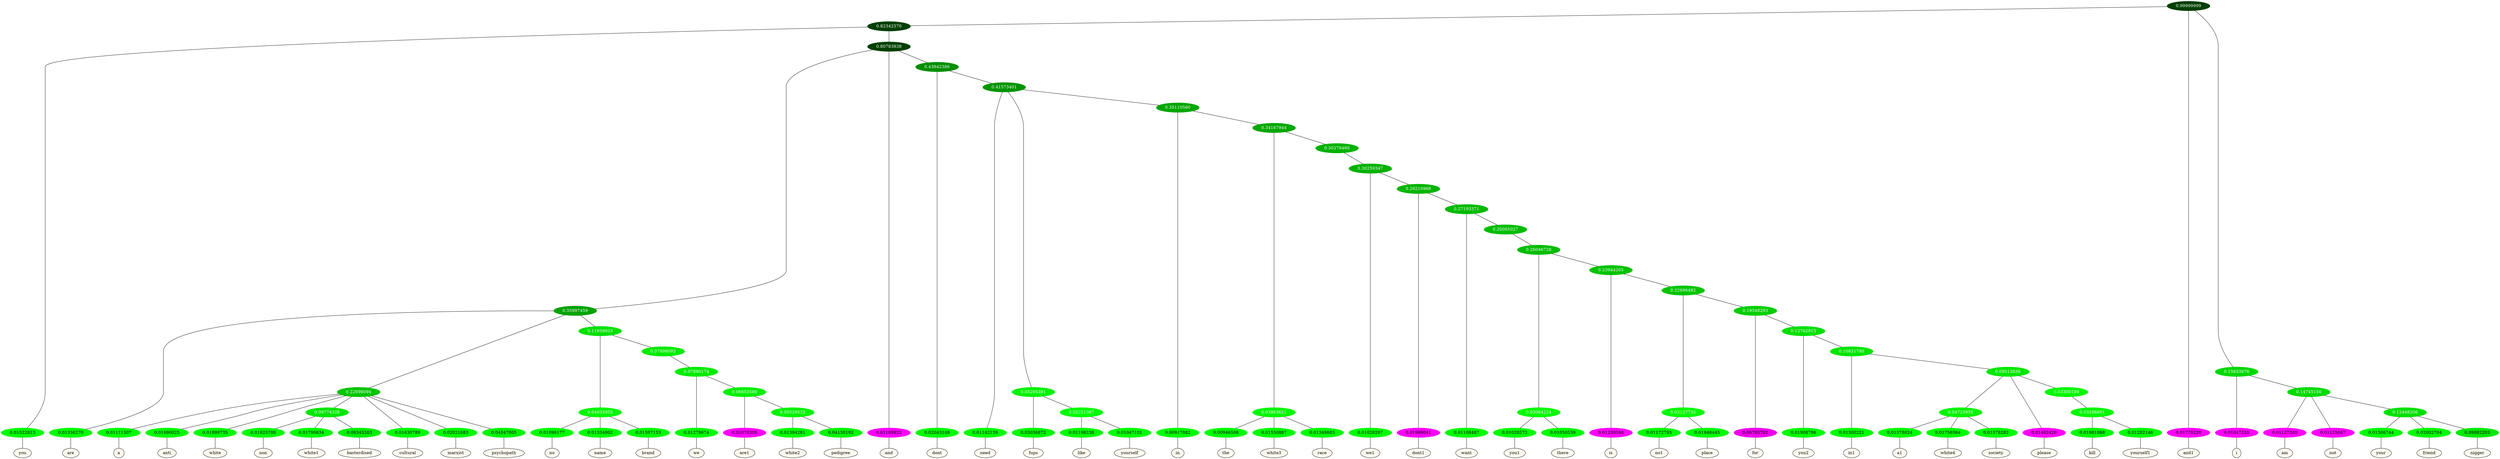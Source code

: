 graph {
	node [format=png height=0.15 nodesep=0.001 ordering=out overlap=prism overlap_scaling=0.01 ranksep=0.001 ratio=0.2 style=filled width=0.15]
	{
		rank=same
		a_w_4 [label=you color=black fillcolor=floralwhite style="filled,solid"]
		a_w_14 [label=are color=black fillcolor=floralwhite style="filled,solid"]
		a_w_22 [label=a color=black fillcolor=floralwhite style="filled,solid"]
		a_w_23 [label=anti color=black fillcolor=floralwhite style="filled,solid"]
		a_w_24 [label=white color=black fillcolor=floralwhite style="filled,solid"]
		a_w_34 [label=non color=black fillcolor=floralwhite style="filled,solid"]
		a_w_35 [label=white1 color=black fillcolor=floralwhite style="filled,solid"]
		a_w_36 [label=basterdised color=black fillcolor=floralwhite style="filled,solid"]
		a_w_26 [label=cultural color=black fillcolor=floralwhite style="filled,solid"]
		a_w_27 [label=marxist color=black fillcolor=floralwhite style="filled,solid"]
		a_w_28 [label=psychopath color=black fillcolor=floralwhite style="filled,solid"]
		a_w_37 [label=no color=black fillcolor=floralwhite style="filled,solid"]
		a_w_38 [label=name color=black fillcolor=floralwhite style="filled,solid"]
		a_w_39 [label=brand color=black fillcolor=floralwhite style="filled,solid"]
		a_w_45 [label=we color=black fillcolor=floralwhite style="filled,solid"]
		a_w_51 [label=are1 color=black fillcolor=floralwhite style="filled,solid"]
		a_w_57 [label=white2 color=black fillcolor=floralwhite style="filled,solid"]
		a_w_58 [label=pedigree color=black fillcolor=floralwhite style="filled,solid"]
		a_w_9 [label=and color=black fillcolor=floralwhite style="filled,solid"]
		a_w_17 [label=dont color=black fillcolor=floralwhite style="filled,solid"]
		a_w_31 [label=need color=black fillcolor=floralwhite style="filled,solid"]
		a_w_41 [label=fups color=black fillcolor=floralwhite style="filled,solid"]
		a_w_47 [label=like color=black fillcolor=floralwhite style="filled,solid"]
		a_w_48 [label=yourself color=black fillcolor=floralwhite style="filled,solid"]
		a_w_43 [label=in color=black fillcolor=floralwhite style="filled,solid"]
		a_w_53 [label=the color=black fillcolor=floralwhite style="filled,solid"]
		a_w_54 [label=white3 color=black fillcolor=floralwhite style="filled,solid"]
		a_w_55 [label=race color=black fillcolor=floralwhite style="filled,solid"]
		a_w_59 [label=we1 color=black fillcolor=floralwhite style="filled,solid"]
		a_w_61 [label=dont1 color=black fillcolor=floralwhite style="filled,solid"]
		a_w_63 [label=want color=black fillcolor=floralwhite style="filled,solid"]
		a_w_68 [label=you1 color=black fillcolor=floralwhite style="filled,solid"]
		a_w_69 [label=there color=black fillcolor=floralwhite style="filled,solid"]
		a_w_70 [label=is color=black fillcolor=floralwhite style="filled,solid"]
		a_w_74 [label=no1 color=black fillcolor=floralwhite style="filled,solid"]
		a_w_75 [label=place color=black fillcolor=floralwhite style="filled,solid"]
		a_w_76 [label=for color=black fillcolor=floralwhite style="filled,solid"]
		a_w_78 [label=you2 color=black fillcolor=floralwhite style="filled,solid"]
		a_w_80 [label=in1 color=black fillcolor=floralwhite style="filled,solid"]
		a_w_85 [label=a1 color=black fillcolor=floralwhite style="filled,solid"]
		a_w_86 [label=white4 color=black fillcolor=floralwhite style="filled,solid"]
		a_w_87 [label=society color=black fillcolor=floralwhite style="filled,solid"]
		a_w_83 [label=please color=black fillcolor=floralwhite style="filled,solid"]
		a_w_89 [label=kill color=black fillcolor=floralwhite style="filled,solid"]
		a_w_90 [label=yourself1 color=black fillcolor=floralwhite style="filled,solid"]
		a_w_2 [label=and1 color=black fillcolor=floralwhite style="filled,solid"]
		a_w_6 [label=i color=black fillcolor=floralwhite style="filled,solid"]
		a_w_11 [label=am color=black fillcolor=floralwhite style="filled,solid"]
		a_w_12 [label=not color=black fillcolor=floralwhite style="filled,solid"]
		a_w_19 [label=your color=black fillcolor=floralwhite style="filled,solid"]
		a_w_20 [label=friend color=black fillcolor=floralwhite style="filled,solid"]
		a_w_21 [label=nigger color=black fillcolor=floralwhite style="filled,solid"]
	}
	a_n_4 -- a_w_4
	a_n_14 -- a_w_14
	a_n_22 -- a_w_22
	a_n_23 -- a_w_23
	a_n_24 -- a_w_24
	a_n_34 -- a_w_34
	a_n_35 -- a_w_35
	a_n_36 -- a_w_36
	a_n_26 -- a_w_26
	a_n_27 -- a_w_27
	a_n_28 -- a_w_28
	a_n_37 -- a_w_37
	a_n_38 -- a_w_38
	a_n_39 -- a_w_39
	a_n_45 -- a_w_45
	a_n_51 -- a_w_51
	a_n_57 -- a_w_57
	a_n_58 -- a_w_58
	a_n_9 -- a_w_9
	a_n_17 -- a_w_17
	a_n_31 -- a_w_31
	a_n_41 -- a_w_41
	a_n_47 -- a_w_47
	a_n_48 -- a_w_48
	a_n_43 -- a_w_43
	a_n_53 -- a_w_53
	a_n_54 -- a_w_54
	a_n_55 -- a_w_55
	a_n_59 -- a_w_59
	a_n_61 -- a_w_61
	a_n_63 -- a_w_63
	a_n_68 -- a_w_68
	a_n_69 -- a_w_69
	a_n_70 -- a_w_70
	a_n_74 -- a_w_74
	a_n_75 -- a_w_75
	a_n_76 -- a_w_76
	a_n_78 -- a_w_78
	a_n_80 -- a_w_80
	a_n_85 -- a_w_85
	a_n_86 -- a_w_86
	a_n_87 -- a_w_87
	a_n_83 -- a_w_83
	a_n_89 -- a_w_89
	a_n_90 -- a_w_90
	a_n_2 -- a_w_2
	a_n_6 -- a_w_6
	a_n_11 -- a_w_11
	a_n_12 -- a_w_12
	a_n_19 -- a_w_19
	a_n_20 -- a_w_20
	a_n_21 -- a_w_21
	{
		rank=same
		a_n_4 [label=0.01522813 color="0.334 1.000 0.985" fontcolor=black]
		a_n_14 [label=0.01336270 color="0.334 1.000 0.987" fontcolor=black]
		a_n_22 [label=0.01111507 color="0.334 1.000 0.989" fontcolor=black]
		a_n_23 [label=0.01690025 color="0.334 1.000 0.983" fontcolor=black]
		a_n_24 [label=0.01899735 color="0.334 1.000 0.981" fontcolor=black]
		a_n_34 [label=0.01625780 color="0.334 1.000 0.984" fontcolor=black]
		a_n_35 [label=0.01790834 color="0.334 1.000 0.982" fontcolor=black]
		a_n_36 [label=0.06345203 color="0.334 1.000 0.937" fontcolor=black]
		a_n_26 [label=0.01630789 color="0.334 1.000 0.984" fontcolor=black]
		a_n_27 [label=0.02021683 color="0.334 1.000 0.980" fontcolor=black]
		a_n_28 [label=0.04547005 color="0.334 1.000 0.955" fontcolor=black]
		a_n_37 [label=0.01098177 color="0.334 1.000 0.989" fontcolor=black]
		a_n_38 [label=0.01334902 color="0.334 1.000 0.987" fontcolor=black]
		a_n_39 [label=0.01597153 color="0.334 1.000 0.984" fontcolor=black]
		a_n_45 [label=0.01278674 color="0.334 1.000 0.987" fontcolor=black]
		a_n_51 [label=0.01070305 color="0.835 1.000 0.989" fontcolor=black]
		a_n_57 [label=0.01394281 color="0.334 1.000 0.986" fontcolor=black]
		a_n_58 [label=0.04130192 color="0.334 1.000 0.959" fontcolor=black]
		a_n_9 [label=0.01109822 color="0.835 1.000 0.989" fontcolor=black]
		a_n_17 [label=0.02043149 color="0.334 1.000 0.980" fontcolor=black]
		a_n_31 [label=0.01142159 color="0.334 1.000 0.989" fontcolor=black]
		a_n_41 [label=0.03036872 color="0.334 1.000 0.970" fontcolor=black]
		a_n_47 [label=0.01198238 color="0.334 1.000 0.988" fontcolor=black]
		a_n_48 [label=0.01047101 color="0.334 1.000 0.990" fontcolor=black]
		a_n_43 [label=0.00917882 color="0.334 1.000 0.991" fontcolor=black]
		a_n_53 [label=0.00946508 color="0.334 1.000 0.991" fontcolor=black]
		a_n_54 [label=0.01550887 color="0.334 1.000 0.984" fontcolor=black]
		a_n_55 [label=0.01349603 color="0.334 1.000 0.987" fontcolor=black]
		a_n_59 [label=0.01028267 color="0.334 1.000 0.990" fontcolor=black]
		a_n_61 [label=0.01999041 color="0.835 1.000 0.980" fontcolor=black]
		a_n_63 [label=0.01108487 color="0.334 1.000 0.989" fontcolor=black]
		a_n_68 [label=0.01028573 color="0.334 1.000 0.990" fontcolor=black]
		a_n_69 [label=0.01050539 color="0.334 1.000 0.989" fontcolor=black]
		a_n_70 [label=0.01230048 color="0.835 1.000 0.988" fontcolor=black]
		a_n_74 [label=0.01172793 color="0.334 1.000 0.988" fontcolor=black]
		a_n_75 [label=0.01948445 color="0.334 1.000 0.981" fontcolor=black]
		a_n_76 [label=0.06765762 color="0.835 1.000 0.932" fontcolor=black]
		a_n_78 [label=0.01908796 color="0.334 1.000 0.981" fontcolor=black]
		a_n_80 [label=0.01300221 color="0.334 1.000 0.987" fontcolor=black]
		a_n_85 [label=0.01378824 color="0.334 1.000 0.986" fontcolor=black]
		a_n_86 [label=0.01756564 color="0.334 1.000 0.982" fontcolor=black]
		a_n_87 [label=0.01578282 color="0.334 1.000 0.984" fontcolor=black]
		a_n_83 [label=0.01462426 color="0.835 1.000 0.985" fontcolor=black]
		a_n_89 [label=0.01981868 color="0.334 1.000 0.980" fontcolor=black]
		a_n_90 [label=0.01282146 color="0.334 1.000 0.987" fontcolor=black]
		a_n_2 [label=0.01776228 color="0.835 1.000 0.982" fontcolor=black]
		a_n_6 [label=0.01047255 color="0.835 1.000 0.990" fontcolor=black]
		a_n_11 [label=0.01127205 color="0.835 1.000 0.989" fontcolor=black]
		a_n_12 [label=0.01125047 color="0.835 1.000 0.989" fontcolor=black]
		a_n_19 [label=0.01306744 color="0.334 1.000 0.987" fontcolor=black]
		a_n_20 [label=0.02002704 color="0.334 1.000 0.980" fontcolor=black]
		a_n_21 [label=0.09082203 color="0.334 1.000 0.909" fontcolor=black]
	}
	a_n_0 [label=0.99999999 color="0.334 1.000 0.250" fontcolor=grey99]
	a_n_1 [label=0.82342570 color="0.334 1.000 0.250" fontcolor=grey99]
	a_n_0 -- a_n_1
	a_n_0 -- a_n_2
	a_n_3 [label=0.15833676 color="0.334 1.000 0.842" fontcolor=grey99]
	a_n_0 -- a_n_3
	a_n_1 -- a_n_4
	a_n_5 [label=0.80783838 color="0.334 1.000 0.250" fontcolor=grey99]
	a_n_1 -- a_n_5
	a_n_3 -- a_n_6
	a_n_7 [label=0.14745150 color="0.334 1.000 0.853" fontcolor=grey99]
	a_n_3 -- a_n_7
	a_n_8 [label=0.35997459 color="0.334 1.000 0.640" fontcolor=grey99]
	a_n_5 -- a_n_8
	a_n_5 -- a_n_9
	a_n_10 [label=0.43642386 color="0.334 1.000 0.564" fontcolor=grey99]
	a_n_5 -- a_n_10
	a_n_7 -- a_n_11
	a_n_7 -- a_n_12
	a_n_13 [label=0.12448206 color="0.334 1.000 0.876" fontcolor=grey99]
	a_n_7 -- a_n_13
	a_n_8 -- a_n_14
	a_n_15 [label=0.22698094 color="0.334 1.000 0.773" fontcolor=grey99]
	a_n_8 -- a_n_15
	a_n_16 [label=0.11939933 color="0.334 1.000 0.881" fontcolor=grey99]
	a_n_8 -- a_n_16
	a_n_10 -- a_n_17
	a_n_18 [label=0.41573401 color="0.334 1.000 0.584" fontcolor=grey99]
	a_n_10 -- a_n_18
	a_n_13 -- a_n_19
	a_n_13 -- a_n_20
	a_n_13 -- a_n_21
	a_n_15 -- a_n_22
	a_n_15 -- a_n_23
	a_n_15 -- a_n_24
	a_n_25 [label=0.09774328 color="0.334 1.000 0.902" fontcolor=grey99]
	a_n_15 -- a_n_25
	a_n_15 -- a_n_26
	a_n_15 -- a_n_27
	a_n_15 -- a_n_28
	a_n_29 [label=0.04033505 color="0.334 1.000 0.960" fontcolor=grey99]
	a_n_16 -- a_n_29
	a_n_30 [label=0.07898095 color="0.334 1.000 0.921" fontcolor=grey99]
	a_n_16 -- a_n_30
	a_n_18 -- a_n_31
	a_n_32 [label=0.05295391 color="0.334 1.000 0.947" fontcolor=grey99]
	a_n_18 -- a_n_32
	a_n_33 [label=0.35110560 color="0.334 1.000 0.649" fontcolor=grey99]
	a_n_18 -- a_n_33
	a_n_25 -- a_n_34
	a_n_25 -- a_n_35
	a_n_25 -- a_n_36
	a_n_29 -- a_n_37
	a_n_29 -- a_n_38
	a_n_29 -- a_n_39
	a_n_40 [label=0.07890174 color="0.334 1.000 0.921" fontcolor=grey99]
	a_n_30 -- a_n_40
	a_n_32 -- a_n_41
	a_n_42 [label=0.02251387 color="0.334 1.000 0.977" fontcolor=grey99]
	a_n_32 -- a_n_42
	a_n_33 -- a_n_43
	a_n_44 [label=0.34167944 color="0.334 1.000 0.658" fontcolor=grey99]
	a_n_33 -- a_n_44
	a_n_40 -- a_n_45
	a_n_46 [label=0.06603580 color="0.334 1.000 0.934" fontcolor=grey99]
	a_n_40 -- a_n_46
	a_n_42 -- a_n_47
	a_n_42 -- a_n_48
	a_n_49 [label=0.03863621 color="0.334 1.000 0.961" fontcolor=grey99]
	a_n_44 -- a_n_49
	a_n_50 [label=0.30279460 color="0.334 1.000 0.697" fontcolor=grey99]
	a_n_44 -- a_n_50
	a_n_46 -- a_n_51
	a_n_52 [label=0.05529533 color="0.334 1.000 0.945" fontcolor=grey99]
	a_n_46 -- a_n_52
	a_n_49 -- a_n_53
	a_n_49 -- a_n_54
	a_n_49 -- a_n_55
	a_n_56 [label=0.30259347 color="0.334 1.000 0.697" fontcolor=grey99]
	a_n_50 -- a_n_56
	a_n_52 -- a_n_57
	a_n_52 -- a_n_58
	a_n_56 -- a_n_59
	a_n_60 [label=0.29210968 color="0.334 1.000 0.708" fontcolor=grey99]
	a_n_56 -- a_n_60
	a_n_60 -- a_n_61
	a_n_62 [label=0.27193371 color="0.334 1.000 0.728" fontcolor=grey99]
	a_n_60 -- a_n_62
	a_n_62 -- a_n_63
	a_n_64 [label=0.26065027 color="0.334 1.000 0.739" fontcolor=grey99]
	a_n_62 -- a_n_64
	a_n_65 [label=0.26046728 color="0.334 1.000 0.740" fontcolor=grey99]
	a_n_64 -- a_n_65
	a_n_66 [label=0.02084224 color="0.334 1.000 0.979" fontcolor=grey99]
	a_n_65 -- a_n_66
	a_n_67 [label=0.23944205 color="0.334 1.000 0.761" fontcolor=grey99]
	a_n_65 -- a_n_67
	a_n_66 -- a_n_68
	a_n_66 -- a_n_69
	a_n_67 -- a_n_70
	a_n_71 [label=0.22696482 color="0.334 1.000 0.773" fontcolor=grey99]
	a_n_67 -- a_n_71
	a_n_72 [label=0.03127726 color="0.334 1.000 0.969" fontcolor=grey99]
	a_n_71 -- a_n_72
	a_n_73 [label=0.19548293 color="0.334 1.000 0.805" fontcolor=grey99]
	a_n_71 -- a_n_73
	a_n_72 -- a_n_74
	a_n_72 -- a_n_75
	a_n_73 -- a_n_76
	a_n_77 [label=0.12762915 color="0.334 1.000 0.872" fontcolor=grey99]
	a_n_73 -- a_n_77
	a_n_77 -- a_n_78
	a_n_79 [label=0.10831780 color="0.334 1.000 0.892" fontcolor=grey99]
	a_n_77 -- a_n_79
	a_n_79 -- a_n_80
	a_n_81 [label=0.09513836 color="0.334 1.000 0.905" fontcolor=grey99]
	a_n_79 -- a_n_81
	a_n_82 [label=0.04723955 color="0.334 1.000 0.953" fontcolor=grey99]
	a_n_81 -- a_n_82
	a_n_81 -- a_n_83
	a_n_84 [label=0.03309189 color="0.334 1.000 0.967" fontcolor=grey99]
	a_n_81 -- a_n_84
	a_n_82 -- a_n_85
	a_n_82 -- a_n_86
	a_n_82 -- a_n_87
	a_n_88 [label=0.03286601 color="0.334 1.000 0.967" fontcolor=grey99]
	a_n_84 -- a_n_88
	a_n_88 -- a_n_89
	a_n_88 -- a_n_90
}
